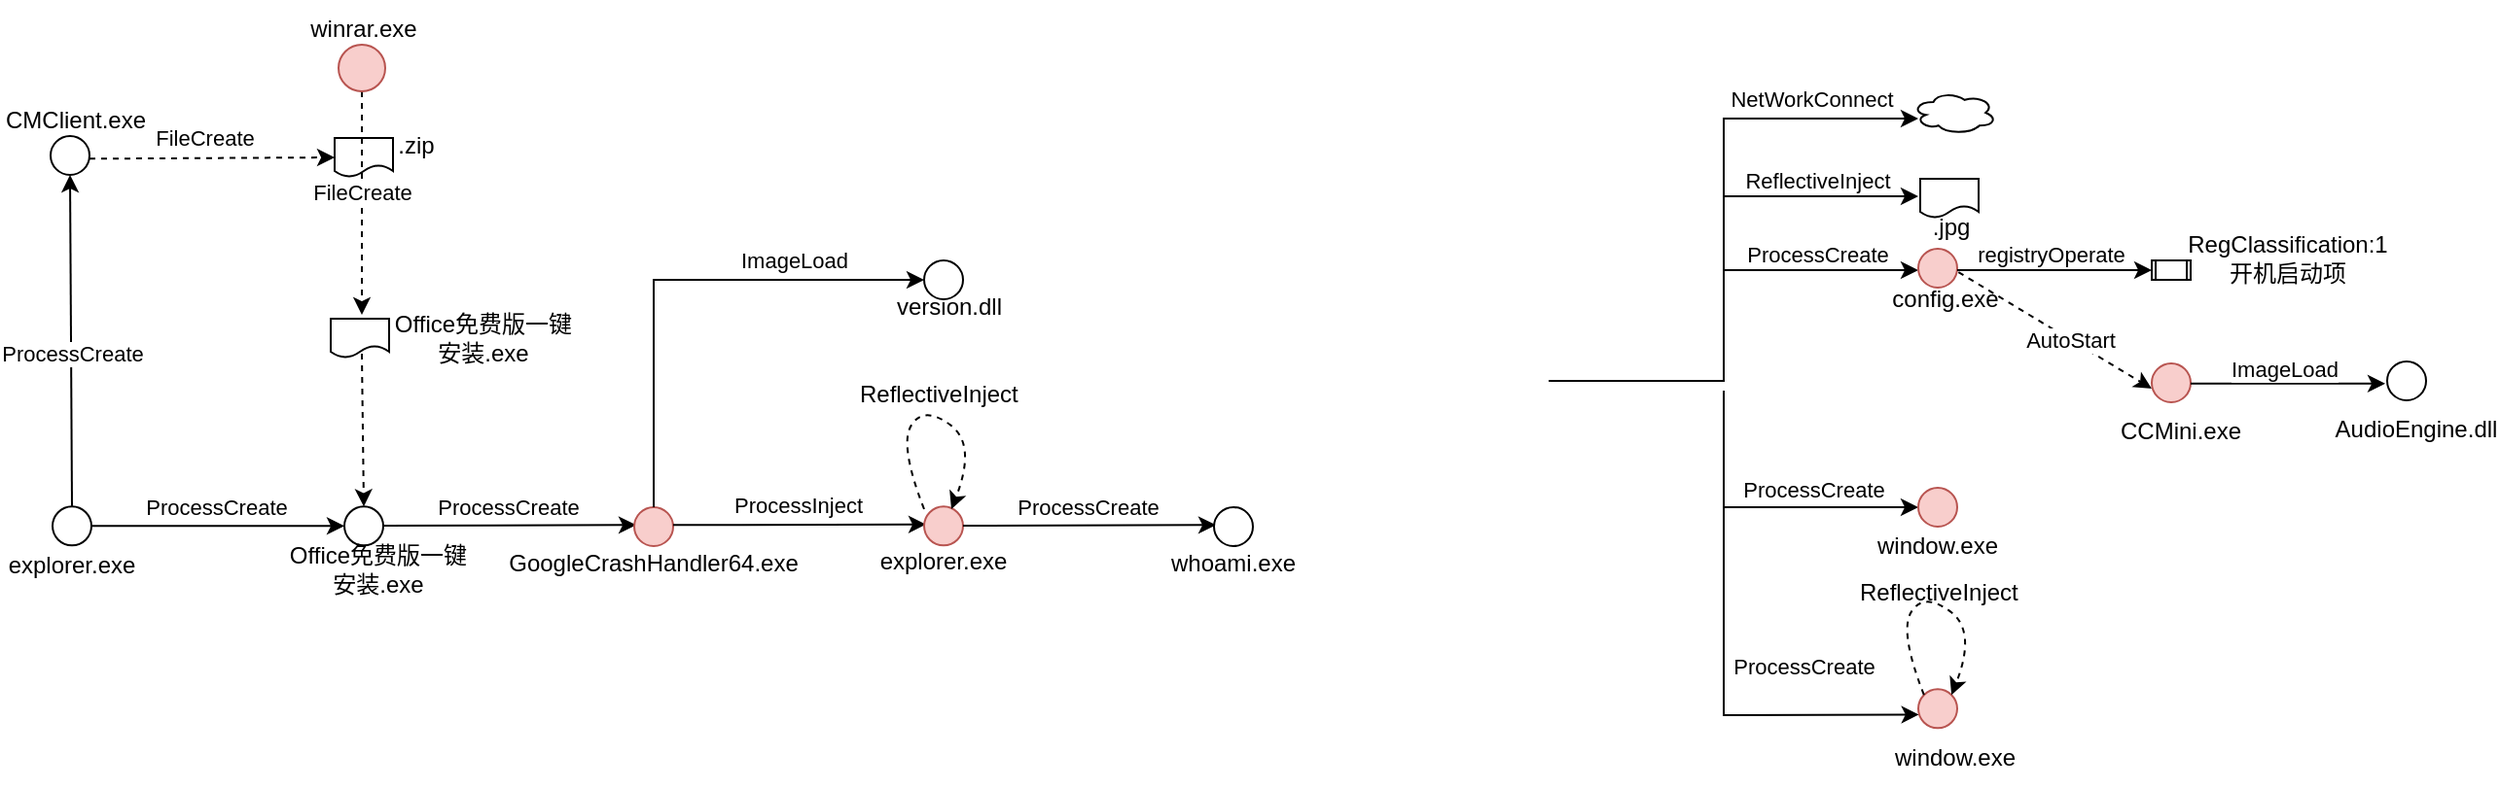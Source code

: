 <mxfile version="24.7.8">
  <diagram name="第 1 页" id="PHtCLM0eB_fAC6m9SbZN">
    <mxGraphModel dx="987" dy="435" grid="1" gridSize="10" guides="1" tooltips="1" connect="1" arrows="1" fold="1" page="1" pageScale="1" pageWidth="827" pageHeight="1169" math="0" shadow="0">
      <root>
        <mxCell id="0" />
        <mxCell id="1" parent="0" />
        <mxCell id="KvWGwJPGuLHIs-wZQ2Go-1" value="" style="ellipse;whiteSpace=wrap;html=1;aspect=fixed;" vertex="1" parent="1">
          <mxGeometry x="141" y="358.67" width="20" height="20" as="geometry" />
        </mxCell>
        <mxCell id="KvWGwJPGuLHIs-wZQ2Go-2" value="" style="endArrow=classic;html=1;rounded=0;exitX=1;exitY=0.5;exitDx=0;exitDy=0;" edge="1" parent="1" source="KvWGwJPGuLHIs-wZQ2Go-1">
          <mxGeometry width="50" height="50" relative="1" as="geometry">
            <mxPoint x="391" y="353.67" as="sourcePoint" />
            <mxPoint x="291" y="368.67" as="targetPoint" />
          </mxGeometry>
        </mxCell>
        <mxCell id="KvWGwJPGuLHIs-wZQ2Go-3" value="ProcessCreate" style="edgeLabel;html=1;align=center;verticalAlign=middle;resizable=0;points=[];" vertex="1" connectable="0" parent="KvWGwJPGuLHIs-wZQ2Go-2">
          <mxGeometry x="-0.16" y="3" relative="1" as="geometry">
            <mxPoint x="9" y="-7" as="offset" />
          </mxGeometry>
        </mxCell>
        <mxCell id="KvWGwJPGuLHIs-wZQ2Go-4" value="" style="ellipse;whiteSpace=wrap;html=1;aspect=fixed;" vertex="1" parent="1">
          <mxGeometry x="291" y="358.67" width="20" height="20" as="geometry" />
        </mxCell>
        <mxCell id="KvWGwJPGuLHIs-wZQ2Go-5" value="" style="endArrow=classic;html=1;rounded=0;entryX=0;entryY=0.5;entryDx=0;entryDy=0;" edge="1" parent="1" target="KvWGwJPGuLHIs-wZQ2Go-9">
          <mxGeometry width="50" height="50" relative="1" as="geometry">
            <mxPoint x="1000" y="299" as="sourcePoint" />
            <mxPoint x="1048" y="449" as="targetPoint" />
            <Array as="points">
              <mxPoint x="1000" y="359" />
            </Array>
          </mxGeometry>
        </mxCell>
        <mxCell id="KvWGwJPGuLHIs-wZQ2Go-6" value="ProcessCreate" style="edgeLabel;html=1;align=center;verticalAlign=middle;resizable=0;points=[];" vertex="1" connectable="0" parent="KvWGwJPGuLHIs-wZQ2Go-5">
          <mxGeometry x="-0.16" y="3" relative="1" as="geometry">
            <mxPoint x="39" y="-6" as="offset" />
          </mxGeometry>
        </mxCell>
        <mxCell id="KvWGwJPGuLHIs-wZQ2Go-7" value="explorer.exe" style="text;strokeColor=none;align=center;fillColor=none;html=1;verticalAlign=middle;whiteSpace=wrap;rounded=0;" vertex="1" parent="1">
          <mxGeometry x="121" y="373.67" width="60" height="30" as="geometry" />
        </mxCell>
        <mxCell id="KvWGwJPGuLHIs-wZQ2Go-8" value="Office免费版一键安装.exe" style="text;strokeColor=none;align=center;fillColor=none;html=1;verticalAlign=middle;whiteSpace=wrap;rounded=0;" vertex="1" parent="1">
          <mxGeometry x="259" y="375.67" width="99" height="30" as="geometry" />
        </mxCell>
        <mxCell id="KvWGwJPGuLHIs-wZQ2Go-9" value="" style="ellipse;whiteSpace=wrap;html=1;aspect=fixed;fillColor=#f8cecc;strokeColor=#b85450;" vertex="1" parent="1">
          <mxGeometry x="1100" y="349" width="20" height="20" as="geometry" />
        </mxCell>
        <mxCell id="KvWGwJPGuLHIs-wZQ2Go-10" value="window.exe" style="text;strokeColor=none;align=center;fillColor=none;html=1;verticalAlign=middle;whiteSpace=wrap;rounded=0;" vertex="1" parent="1">
          <mxGeometry x="1080" y="364" width="60" height="30" as="geometry" />
        </mxCell>
        <mxCell id="KvWGwJPGuLHIs-wZQ2Go-11" value="" style="endArrow=classic;html=1;rounded=0;exitX=0.5;exitY=0;exitDx=0;exitDy=0;entryX=0.5;entryY=1;entryDx=0;entryDy=0;" edge="1" parent="1" source="KvWGwJPGuLHIs-wZQ2Go-1" target="KvWGwJPGuLHIs-wZQ2Go-13">
          <mxGeometry width="50" height="50" relative="1" as="geometry">
            <mxPoint x="150" y="274.17" as="sourcePoint" />
            <mxPoint x="150" y="190" as="targetPoint" />
          </mxGeometry>
        </mxCell>
        <mxCell id="KvWGwJPGuLHIs-wZQ2Go-12" value="ProcessCreate" style="edgeLabel;html=1;align=center;verticalAlign=middle;resizable=0;points=[];" vertex="1" connectable="0" parent="KvWGwJPGuLHIs-wZQ2Go-11">
          <mxGeometry x="-0.16" y="3" relative="1" as="geometry">
            <mxPoint x="3" y="-7" as="offset" />
          </mxGeometry>
        </mxCell>
        <mxCell id="KvWGwJPGuLHIs-wZQ2Go-13" value="" style="ellipse;whiteSpace=wrap;html=1;aspect=fixed;" vertex="1" parent="1">
          <mxGeometry x="140" y="168" width="20" height="20" as="geometry" />
        </mxCell>
        <mxCell id="KvWGwJPGuLHIs-wZQ2Go-14" value="CMClient.exe" style="text;strokeColor=none;align=center;fillColor=none;html=1;verticalAlign=middle;whiteSpace=wrap;rounded=0;" vertex="1" parent="1">
          <mxGeometry x="123" y="145" width="60" height="30" as="geometry" />
        </mxCell>
        <mxCell id="KvWGwJPGuLHIs-wZQ2Go-15" value="" style="endArrow=classic;html=1;rounded=0;exitX=1;exitY=0.5;exitDx=0;exitDy=0;edgeStyle=elbowEdgeStyle;dashed=1;entryX=0;entryY=0.5;entryDx=0;entryDy=0;" edge="1" parent="1" target="KvWGwJPGuLHIs-wZQ2Go-17">
          <mxGeometry width="50" height="50" relative="1" as="geometry">
            <mxPoint x="160" y="179.58" as="sourcePoint" />
            <mxPoint x="210" y="120" as="targetPoint" />
            <Array as="points">
              <mxPoint x="180" y="180" />
            </Array>
          </mxGeometry>
        </mxCell>
        <mxCell id="KvWGwJPGuLHIs-wZQ2Go-16" value="FileCreate" style="edgeLabel;html=1;align=center;verticalAlign=middle;resizable=0;points=[];" vertex="1" connectable="0" parent="KvWGwJPGuLHIs-wZQ2Go-15">
          <mxGeometry x="-0.16" y="3" relative="1" as="geometry">
            <mxPoint x="6" y="-7" as="offset" />
          </mxGeometry>
        </mxCell>
        <mxCell id="KvWGwJPGuLHIs-wZQ2Go-17" value="" style="shape=document;whiteSpace=wrap;html=1;boundedLbl=1;" vertex="1" parent="1">
          <mxGeometry x="286" y="169" width="30" height="20" as="geometry" />
        </mxCell>
        <mxCell id="KvWGwJPGuLHIs-wZQ2Go-18" value=".zip" style="text;strokeColor=none;align=center;fillColor=none;html=1;verticalAlign=middle;whiteSpace=wrap;rounded=0;" vertex="1" parent="1">
          <mxGeometry x="298" y="158" width="60" height="30" as="geometry" />
        </mxCell>
        <mxCell id="KvWGwJPGuLHIs-wZQ2Go-19" value="" style="endArrow=classic;html=1;rounded=0;exitX=0.5;exitY=1;exitDx=0;exitDy=0;edgeStyle=elbowEdgeStyle;dashed=1;" edge="1" parent="1" source="KvWGwJPGuLHIs-wZQ2Go-21">
          <mxGeometry width="50" height="50" relative="1" as="geometry">
            <mxPoint x="234.34" y="192.66" as="sourcePoint" />
            <mxPoint x="300" y="260" as="targetPoint" />
            <Array as="points">
              <mxPoint x="300" y="210" />
            </Array>
          </mxGeometry>
        </mxCell>
        <mxCell id="KvWGwJPGuLHIs-wZQ2Go-20" value="FileCreate" style="edgeLabel;html=1;align=center;verticalAlign=middle;resizable=0;points=[];" vertex="1" connectable="0" parent="KvWGwJPGuLHIs-wZQ2Go-19">
          <mxGeometry x="-0.16" y="3" relative="1" as="geometry">
            <mxPoint x="-3" y="3" as="offset" />
          </mxGeometry>
        </mxCell>
        <mxCell id="KvWGwJPGuLHIs-wZQ2Go-21" value="" style="ellipse;whiteSpace=wrap;html=1;aspect=fixed;fillColor=#f8cecc;strokeColor=#b85450;" vertex="1" parent="1">
          <mxGeometry x="288" y="121" width="24" height="24" as="geometry" />
        </mxCell>
        <mxCell id="KvWGwJPGuLHIs-wZQ2Go-22" value="winrar.exe" style="text;strokeColor=none;align=center;fillColor=none;html=1;verticalAlign=middle;whiteSpace=wrap;rounded=0;" vertex="1" parent="1">
          <mxGeometry x="271" y="98" width="60" height="30" as="geometry" />
        </mxCell>
        <mxCell id="KvWGwJPGuLHIs-wZQ2Go-23" value="" style="endArrow=classic;html=1;rounded=0;entryX=0.339;entryY=-0.066;entryDx=0;entryDy=0;entryPerimeter=0;" edge="1" parent="1">
          <mxGeometry width="50" height="50" relative="1" as="geometry">
            <mxPoint x="1000" y="359" as="sourcePoint" />
            <mxPoint x="1100.34" y="465.69" as="targetPoint" />
            <Array as="points">
              <mxPoint x="1000" y="466" />
            </Array>
          </mxGeometry>
        </mxCell>
        <mxCell id="KvWGwJPGuLHIs-wZQ2Go-24" value="ProcessCreate" style="edgeLabel;html=1;align=center;verticalAlign=middle;resizable=0;points=[];" vertex="1" connectable="0" parent="KvWGwJPGuLHIs-wZQ2Go-23">
          <mxGeometry x="-0.16" y="3" relative="1" as="geometry">
            <mxPoint x="38" y="-5" as="offset" />
          </mxGeometry>
        </mxCell>
        <mxCell id="KvWGwJPGuLHIs-wZQ2Go-25" value="" style="endArrow=classic;html=1;rounded=0;exitX=1;exitY=0.5;exitDx=0;exitDy=0;" edge="1" parent="1">
          <mxGeometry width="50" height="50" relative="1" as="geometry">
            <mxPoint x="910" y="294" as="sourcePoint" />
            <mxPoint x="1100" y="159" as="targetPoint" />
            <Array as="points">
              <mxPoint x="1000" y="294" />
              <mxPoint x="1000" y="159" />
            </Array>
          </mxGeometry>
        </mxCell>
        <mxCell id="KvWGwJPGuLHIs-wZQ2Go-26" value="NetWorkConnect" style="edgeLabel;html=1;align=center;verticalAlign=middle;resizable=0;points=[];" vertex="1" connectable="0" parent="KvWGwJPGuLHIs-wZQ2Go-25">
          <mxGeometry x="0.083" y="3" relative="1" as="geometry">
            <mxPoint x="48" y="-59" as="offset" />
          </mxGeometry>
        </mxCell>
        <mxCell id="KvWGwJPGuLHIs-wZQ2Go-27" value="" style="ellipse;shape=cloud;whiteSpace=wrap;html=1;" vertex="1" parent="1">
          <mxGeometry x="1097" y="145" width="43" height="22" as="geometry" />
        </mxCell>
        <mxCell id="KvWGwJPGuLHIs-wZQ2Go-28" value="" style="endArrow=classic;html=1;rounded=0;" edge="1" parent="1">
          <mxGeometry width="50" height="50" relative="1" as="geometry">
            <mxPoint x="1000" y="199" as="sourcePoint" />
            <mxPoint x="1100" y="199" as="targetPoint" />
          </mxGeometry>
        </mxCell>
        <mxCell id="KvWGwJPGuLHIs-wZQ2Go-29" value="ReflectiveInject" style="edgeLabel;html=1;align=center;verticalAlign=middle;resizable=0;points=[];" vertex="1" connectable="0" parent="KvWGwJPGuLHIs-wZQ2Go-28">
          <mxGeometry x="0.152" y="-2" relative="1" as="geometry">
            <mxPoint x="-10" y="-10" as="offset" />
          </mxGeometry>
        </mxCell>
        <mxCell id="KvWGwJPGuLHIs-wZQ2Go-30" value="" style="shape=document;whiteSpace=wrap;html=1;boundedLbl=1;" vertex="1" parent="1">
          <mxGeometry x="1101" y="190" width="30" height="20" as="geometry" />
        </mxCell>
        <mxCell id="KvWGwJPGuLHIs-wZQ2Go-31" value=".jpg" style="text;strokeColor=none;align=center;fillColor=none;html=1;verticalAlign=middle;whiteSpace=wrap;rounded=0;" vertex="1" parent="1">
          <mxGeometry x="1087" y="200" width="60" height="30" as="geometry" />
        </mxCell>
        <mxCell id="KvWGwJPGuLHIs-wZQ2Go-32" value="" style="endArrow=classic;html=1;rounded=0;" edge="1" parent="1">
          <mxGeometry width="50" height="50" relative="1" as="geometry">
            <mxPoint x="1000" y="237" as="sourcePoint" />
            <mxPoint x="1100" y="237" as="targetPoint" />
          </mxGeometry>
        </mxCell>
        <mxCell id="KvWGwJPGuLHIs-wZQ2Go-33" value="ProcessCreate" style="edgeLabel;html=1;align=center;verticalAlign=middle;resizable=0;points=[];" vertex="1" connectable="0" parent="KvWGwJPGuLHIs-wZQ2Go-32">
          <mxGeometry x="0.152" y="-2" relative="1" as="geometry">
            <mxPoint x="-10" y="-10" as="offset" />
          </mxGeometry>
        </mxCell>
        <mxCell id="KvWGwJPGuLHIs-wZQ2Go-34" value="config.exe" style="text;strokeColor=none;align=center;fillColor=none;html=1;verticalAlign=middle;whiteSpace=wrap;rounded=0;" vertex="1" parent="1">
          <mxGeometry x="1084" y="237" width="60" height="30" as="geometry" />
        </mxCell>
        <mxCell id="KvWGwJPGuLHIs-wZQ2Go-35" value="" style="ellipse;whiteSpace=wrap;html=1;aspect=fixed;fillColor=#f8cecc;strokeColor=#b85450;" vertex="1" parent="1">
          <mxGeometry x="1100" y="226" width="20" height="20" as="geometry" />
        </mxCell>
        <mxCell id="KvWGwJPGuLHIs-wZQ2Go-36" value="" style="endArrow=classic;html=1;rounded=0;" edge="1" parent="1">
          <mxGeometry width="50" height="50" relative="1" as="geometry">
            <mxPoint x="1120" y="237" as="sourcePoint" />
            <mxPoint x="1220" y="237" as="targetPoint" />
          </mxGeometry>
        </mxCell>
        <mxCell id="KvWGwJPGuLHIs-wZQ2Go-37" value="registryOperate" style="edgeLabel;html=1;align=center;verticalAlign=middle;resizable=0;points=[];" vertex="1" connectable="0" parent="KvWGwJPGuLHIs-wZQ2Go-36">
          <mxGeometry x="0.152" y="-2" relative="1" as="geometry">
            <mxPoint x="-10" y="-10" as="offset" />
          </mxGeometry>
        </mxCell>
        <mxCell id="KvWGwJPGuLHIs-wZQ2Go-38" value="RegClassification:1&lt;br&gt;开机启动项" style="text;strokeColor=none;align=center;fillColor=none;html=1;verticalAlign=middle;whiteSpace=wrap;rounded=0;" vertex="1" parent="1">
          <mxGeometry x="1252" y="216" width="76" height="30" as="geometry" />
        </mxCell>
        <mxCell id="KvWGwJPGuLHIs-wZQ2Go-39" value="" style="shape=process;whiteSpace=wrap;html=1;backgroundOutline=1;" vertex="1" parent="1">
          <mxGeometry x="1220" y="232" width="20" height="10" as="geometry" />
        </mxCell>
        <mxCell id="KvWGwJPGuLHIs-wZQ2Go-40" value="" style="endArrow=classic;html=1;rounded=0;exitX=0.611;exitY=0.035;exitDx=0;exitDy=0;exitPerimeter=0;dashed=1;" edge="1" parent="1" source="KvWGwJPGuLHIs-wZQ2Go-34">
          <mxGeometry width="50" height="50" relative="1" as="geometry">
            <mxPoint x="1120" y="298" as="sourcePoint" />
            <mxPoint x="1220" y="298" as="targetPoint" />
          </mxGeometry>
        </mxCell>
        <mxCell id="KvWGwJPGuLHIs-wZQ2Go-41" value="AutoStart" style="edgeLabel;html=1;align=center;verticalAlign=middle;resizable=0;points=[];" vertex="1" connectable="0" parent="KvWGwJPGuLHIs-wZQ2Go-40">
          <mxGeometry x="0.152" y="-2" relative="1" as="geometry">
            <mxPoint x="1" y="-2" as="offset" />
          </mxGeometry>
        </mxCell>
        <mxCell id="KvWGwJPGuLHIs-wZQ2Go-42" value="CCMini.exe" style="text;strokeColor=none;align=center;fillColor=none;html=1;verticalAlign=middle;whiteSpace=wrap;rounded=0;" vertex="1" parent="1">
          <mxGeometry x="1197" y="305" width="76" height="30" as="geometry" />
        </mxCell>
        <mxCell id="KvWGwJPGuLHIs-wZQ2Go-43" value="" style="ellipse;whiteSpace=wrap;html=1;aspect=fixed;fillColor=#f8cecc;strokeColor=#b85450;" vertex="1" parent="1">
          <mxGeometry x="1220" y="285" width="20" height="20" as="geometry" />
        </mxCell>
        <mxCell id="KvWGwJPGuLHIs-wZQ2Go-44" value="" style="endArrow=classic;html=1;rounded=0;" edge="1" parent="1">
          <mxGeometry width="50" height="50" relative="1" as="geometry">
            <mxPoint x="1240" y="295.43" as="sourcePoint" />
            <mxPoint x="1340" y="295.43" as="targetPoint" />
          </mxGeometry>
        </mxCell>
        <mxCell id="KvWGwJPGuLHIs-wZQ2Go-45" value="ImageLoad" style="edgeLabel;html=1;align=center;verticalAlign=middle;resizable=0;points=[];" vertex="1" connectable="0" parent="KvWGwJPGuLHIs-wZQ2Go-44">
          <mxGeometry x="0.152" y="-2" relative="1" as="geometry">
            <mxPoint x="-10" y="-10" as="offset" />
          </mxGeometry>
        </mxCell>
        <mxCell id="KvWGwJPGuLHIs-wZQ2Go-46" value="AudioEngine.dll" style="text;strokeColor=none;align=center;fillColor=none;html=1;verticalAlign=middle;whiteSpace=wrap;rounded=0;" vertex="1" parent="1">
          <mxGeometry x="1318" y="304" width="76" height="30" as="geometry" />
        </mxCell>
        <mxCell id="KvWGwJPGuLHIs-wZQ2Go-47" value="" style="ellipse;whiteSpace=wrap;html=1;aspect=fixed;" vertex="1" parent="1">
          <mxGeometry x="1341" y="284" width="20" height="20" as="geometry" />
        </mxCell>
        <mxCell id="KvWGwJPGuLHIs-wZQ2Go-50" value="" style="ellipse;whiteSpace=wrap;html=1;aspect=fixed;fillColor=#f8cecc;strokeColor=#b85450;" vertex="1" parent="1">
          <mxGeometry x="1100" y="452.67" width="20" height="20" as="geometry" />
        </mxCell>
        <mxCell id="KvWGwJPGuLHIs-wZQ2Go-51" value="window.exe" style="text;strokeColor=none;align=center;fillColor=none;html=1;verticalAlign=middle;whiteSpace=wrap;rounded=0;" vertex="1" parent="1">
          <mxGeometry x="1088.5" y="472.67" width="60" height="30" as="geometry" />
        </mxCell>
        <mxCell id="KvWGwJPGuLHIs-wZQ2Go-52" value="" style="curved=1;endArrow=classic;html=1;rounded=0;exitX=0;exitY=0;exitDx=0;exitDy=0;entryX=1;entryY=0;entryDx=0;entryDy=0;dashed=1;" edge="1" parent="1" source="KvWGwJPGuLHIs-wZQ2Go-50" target="KvWGwJPGuLHIs-wZQ2Go-50">
          <mxGeometry width="50" height="50" relative="1" as="geometry">
            <mxPoint x="1070" y="412.67" as="sourcePoint" />
            <mxPoint x="1120" y="362.67" as="targetPoint" />
            <Array as="points">
              <mxPoint x="1090" y="422.67" />
              <mxPoint x="1103" y="402.67" />
              <mxPoint x="1130" y="422.67" />
            </Array>
          </mxGeometry>
        </mxCell>
        <mxCell id="KvWGwJPGuLHIs-wZQ2Go-53" value="ReflectiveInject" style="text;whiteSpace=wrap;" vertex="1" parent="1">
          <mxGeometry x="1068" y="388.67" width="90" height="20" as="geometry" />
        </mxCell>
        <mxCell id="KvWGwJPGuLHIs-wZQ2Go-54" value="" style="shape=document;whiteSpace=wrap;html=1;boundedLbl=1;" vertex="1" parent="1">
          <mxGeometry x="284" y="262" width="30" height="20" as="geometry" />
        </mxCell>
        <mxCell id="KvWGwJPGuLHIs-wZQ2Go-55" value="Office免费版一键安装.exe" style="text;strokeColor=none;align=center;fillColor=none;html=1;verticalAlign=middle;whiteSpace=wrap;rounded=0;" vertex="1" parent="1">
          <mxGeometry x="314" y="257" width="97" height="30" as="geometry" />
        </mxCell>
        <mxCell id="KvWGwJPGuLHIs-wZQ2Go-56" value="" style="endArrow=classic;html=1;rounded=0;exitX=0.533;exitY=0.9;exitDx=0;exitDy=0;entryX=0.5;entryY=0;entryDx=0;entryDy=0;exitPerimeter=0;dashed=1;" edge="1" parent="1" source="KvWGwJPGuLHIs-wZQ2Go-54" target="KvWGwJPGuLHIs-wZQ2Go-4">
          <mxGeometry width="50" height="50" relative="1" as="geometry">
            <mxPoint x="160" y="284.17" as="sourcePoint" />
            <mxPoint x="160" y="198" as="targetPoint" />
          </mxGeometry>
        </mxCell>
        <mxCell id="KvWGwJPGuLHIs-wZQ2Go-57" value="" style="endArrow=classic;html=1;rounded=0;exitX=1;exitY=0.5;exitDx=0;exitDy=0;" edge="1" parent="1">
          <mxGeometry width="50" height="50" relative="1" as="geometry">
            <mxPoint x="311" y="368.5" as="sourcePoint" />
            <mxPoint x="441" y="368.17" as="targetPoint" />
          </mxGeometry>
        </mxCell>
        <mxCell id="KvWGwJPGuLHIs-wZQ2Go-58" value="ProcessCreate" style="edgeLabel;html=1;align=center;verticalAlign=middle;resizable=0;points=[];" vertex="1" connectable="0" parent="KvWGwJPGuLHIs-wZQ2Go-57">
          <mxGeometry x="-0.16" y="3" relative="1" as="geometry">
            <mxPoint x="9" y="-7" as="offset" />
          </mxGeometry>
        </mxCell>
        <mxCell id="KvWGwJPGuLHIs-wZQ2Go-59" value="" style="ellipse;whiteSpace=wrap;html=1;aspect=fixed;fillColor=#f8cecc;strokeColor=#b85450;" vertex="1" parent="1">
          <mxGeometry x="440" y="359.0" width="20" height="20" as="geometry" />
        </mxCell>
        <mxCell id="KvWGwJPGuLHIs-wZQ2Go-60" value="GoogleCrashHandler64.exe" style="text;strokeColor=none;align=center;fillColor=none;html=1;verticalAlign=middle;whiteSpace=wrap;rounded=0;" vertex="1" parent="1">
          <mxGeometry x="420" y="372.67" width="60" height="30" as="geometry" />
        </mxCell>
        <mxCell id="KvWGwJPGuLHIs-wZQ2Go-61" value="" style="endArrow=classic;html=1;rounded=0;exitX=0.5;exitY=0;exitDx=0;exitDy=0;entryX=0;entryY=0.5;entryDx=0;entryDy=0;" edge="1" parent="1" source="KvWGwJPGuLHIs-wZQ2Go-59" target="KvWGwJPGuLHIs-wZQ2Go-63">
          <mxGeometry width="50" height="50" relative="1" as="geometry">
            <mxPoint x="460" y="368.5" as="sourcePoint" />
            <mxPoint x="590" y="368.17" as="targetPoint" />
            <Array as="points">
              <mxPoint x="450" y="242" />
            </Array>
          </mxGeometry>
        </mxCell>
        <mxCell id="KvWGwJPGuLHIs-wZQ2Go-62" value="ImageLoad" style="edgeLabel;html=1;align=center;verticalAlign=middle;resizable=0;points=[];" vertex="1" connectable="0" parent="KvWGwJPGuLHIs-wZQ2Go-61">
          <mxGeometry x="-0.16" y="3" relative="1" as="geometry">
            <mxPoint x="75" y="-20" as="offset" />
          </mxGeometry>
        </mxCell>
        <mxCell id="KvWGwJPGuLHIs-wZQ2Go-63" value="" style="ellipse;whiteSpace=wrap;html=1;aspect=fixed;" vertex="1" parent="1">
          <mxGeometry x="589" y="232.0" width="20" height="20" as="geometry" />
        </mxCell>
        <mxCell id="KvWGwJPGuLHIs-wZQ2Go-64" value="version.dll" style="text;strokeColor=none;align=center;fillColor=none;html=1;verticalAlign=middle;whiteSpace=wrap;rounded=0;" vertex="1" parent="1">
          <mxGeometry x="572" y="241.0" width="60" height="30" as="geometry" />
        </mxCell>
        <mxCell id="KvWGwJPGuLHIs-wZQ2Go-65" value="" style="endArrow=classic;html=1;rounded=0;exitX=1;exitY=0.5;exitDx=0;exitDy=0;" edge="1" parent="1">
          <mxGeometry width="50" height="50" relative="1" as="geometry">
            <mxPoint x="460" y="368.17" as="sourcePoint" />
            <mxPoint x="590" y="367.84" as="targetPoint" />
          </mxGeometry>
        </mxCell>
        <mxCell id="KvWGwJPGuLHIs-wZQ2Go-66" value="ProcessInject" style="edgeLabel;html=1;align=center;verticalAlign=middle;resizable=0;points=[];" vertex="1" connectable="0" parent="KvWGwJPGuLHIs-wZQ2Go-65">
          <mxGeometry x="-0.16" y="3" relative="1" as="geometry">
            <mxPoint x="9" y="-7" as="offset" />
          </mxGeometry>
        </mxCell>
        <mxCell id="KvWGwJPGuLHIs-wZQ2Go-67" value="" style="ellipse;whiteSpace=wrap;html=1;aspect=fixed;fillColor=#f8cecc;strokeColor=#b85450;" vertex="1" parent="1">
          <mxGeometry x="589" y="358.67" width="20" height="20" as="geometry" />
        </mxCell>
        <mxCell id="KvWGwJPGuLHIs-wZQ2Go-68" value="explorer.exe" style="text;strokeColor=none;align=center;fillColor=none;html=1;verticalAlign=middle;whiteSpace=wrap;rounded=0;" vertex="1" parent="1">
          <mxGeometry x="569" y="372.34" width="60" height="30" as="geometry" />
        </mxCell>
        <mxCell id="KvWGwJPGuLHIs-wZQ2Go-69" value="" style="curved=1;endArrow=classic;html=1;rounded=0;exitX=0;exitY=0;exitDx=0;exitDy=0;entryX=1;entryY=0;entryDx=0;entryDy=0;dashed=1;" edge="1" parent="1">
          <mxGeometry width="50" height="50" relative="1" as="geometry">
            <mxPoint x="589" y="360" as="sourcePoint" />
            <mxPoint x="603" y="360" as="targetPoint" />
            <Array as="points">
              <mxPoint x="576" y="326.67" />
              <mxPoint x="589" y="306.67" />
              <mxPoint x="616" y="326.67" />
            </Array>
          </mxGeometry>
        </mxCell>
        <mxCell id="KvWGwJPGuLHIs-wZQ2Go-70" value="ReflectiveInject" style="text;whiteSpace=wrap;" vertex="1" parent="1">
          <mxGeometry x="554" y="287" width="90" height="20" as="geometry" />
        </mxCell>
        <mxCell id="KvWGwJPGuLHIs-wZQ2Go-71" value="" style="endArrow=classic;html=1;rounded=0;exitX=1;exitY=0.5;exitDx=0;exitDy=0;" edge="1" parent="1">
          <mxGeometry width="50" height="50" relative="1" as="geometry">
            <mxPoint x="609" y="368.5" as="sourcePoint" />
            <mxPoint x="739" y="368.17" as="targetPoint" />
          </mxGeometry>
        </mxCell>
        <mxCell id="KvWGwJPGuLHIs-wZQ2Go-72" value="ProcessCreate" style="edgeLabel;html=1;align=center;verticalAlign=middle;resizable=0;points=[];" vertex="1" connectable="0" parent="KvWGwJPGuLHIs-wZQ2Go-71">
          <mxGeometry x="-0.16" y="3" relative="1" as="geometry">
            <mxPoint x="9" y="-7" as="offset" />
          </mxGeometry>
        </mxCell>
        <mxCell id="KvWGwJPGuLHIs-wZQ2Go-73" value="" style="ellipse;whiteSpace=wrap;html=1;aspect=fixed;" vertex="1" parent="1">
          <mxGeometry x="738" y="359.0" width="20" height="20" as="geometry" />
        </mxCell>
        <mxCell id="KvWGwJPGuLHIs-wZQ2Go-74" value="whoami.exe" style="text;strokeColor=none;align=center;fillColor=none;html=1;verticalAlign=middle;whiteSpace=wrap;rounded=0;" vertex="1" parent="1">
          <mxGeometry x="718" y="372.67" width="60" height="30" as="geometry" />
        </mxCell>
      </root>
    </mxGraphModel>
  </diagram>
</mxfile>
